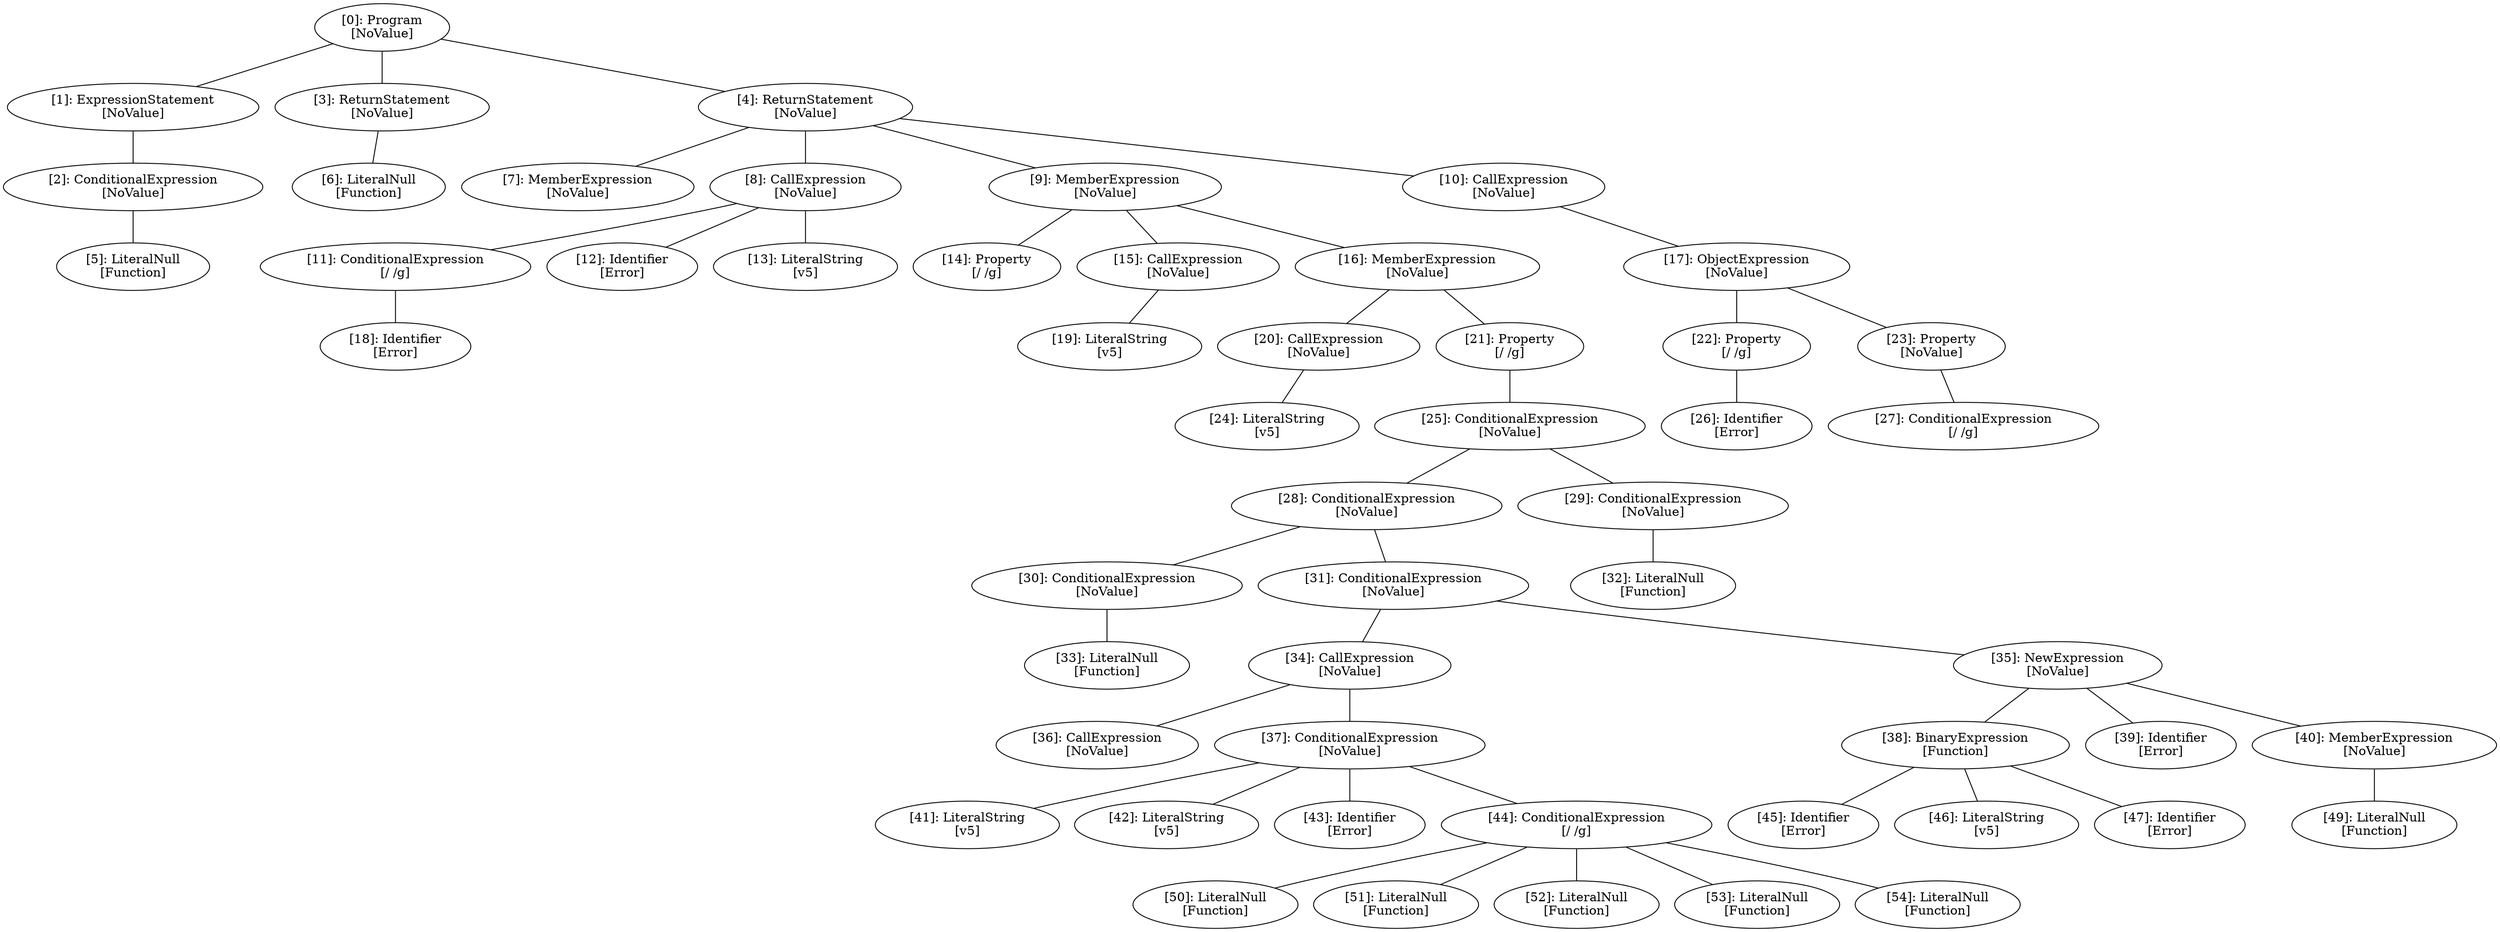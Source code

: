 // Result
graph {
	0 [label="[0]: Program
[NoValue]"]
	1 [label="[1]: ExpressionStatement
[NoValue]"]
	2 [label="[2]: ConditionalExpression
[NoValue]"]
	3 [label="[3]: ReturnStatement
[NoValue]"]
	4 [label="[4]: ReturnStatement
[NoValue]"]
	5 [label="[5]: LiteralNull
[Function]"]
	6 [label="[6]: LiteralNull
[Function]"]
	7 [label="[7]: MemberExpression
[NoValue]"]
	8 [label="[8]: CallExpression
[NoValue]"]
	9 [label="[9]: MemberExpression
[NoValue]"]
	10 [label="[10]: CallExpression
[NoValue]"]
	11 [label="[11]: ConditionalExpression
[/ /g]"]
	12 [label="[12]: Identifier
[Error]"]
	13 [label="[13]: LiteralString
[v5]"]
	14 [label="[14]: Property
[/ /g]"]
	15 [label="[15]: CallExpression
[NoValue]"]
	16 [label="[16]: MemberExpression
[NoValue]"]
	17 [label="[17]: ObjectExpression
[NoValue]"]
	18 [label="[18]: Identifier
[Error]"]
	19 [label="[19]: LiteralString
[v5]"]
	20 [label="[20]: CallExpression
[NoValue]"]
	21 [label="[21]: Property
[/ /g]"]
	22 [label="[22]: Property
[/ /g]"]
	23 [label="[23]: Property
[NoValue]"]
	24 [label="[24]: LiteralString
[v5]"]
	25 [label="[25]: ConditionalExpression
[NoValue]"]
	26 [label="[26]: Identifier
[Error]"]
	27 [label="[27]: ConditionalExpression
[/ /g]"]
	28 [label="[28]: ConditionalExpression
[NoValue]"]
	29 [label="[29]: ConditionalExpression
[NoValue]"]
	30 [label="[30]: ConditionalExpression
[NoValue]"]
	31 [label="[31]: ConditionalExpression
[NoValue]"]
	32 [label="[32]: LiteralNull
[Function]"]
	33 [label="[33]: LiteralNull
[Function]"]
	34 [label="[34]: CallExpression
[NoValue]"]
	35 [label="[35]: NewExpression
[NoValue]"]
	36 [label="[36]: CallExpression
[NoValue]"]
	37 [label="[37]: ConditionalExpression
[NoValue]"]
	38 [label="[38]: BinaryExpression
[Function]"]
	39 [label="[39]: Identifier
[Error]"]
	40 [label="[40]: MemberExpression
[NoValue]"]
	41 [label="[41]: LiteralString
[v5]"]
	42 [label="[42]: LiteralString
[v5]"]
	43 [label="[43]: Identifier
[Error]"]
	44 [label="[44]: ConditionalExpression
[/ /g]"]
	45 [label="[45]: Identifier
[Error]"]
	46 [label="[46]: LiteralString
[v5]"]
	47 [label="[47]: Identifier
[Error]"]
	49 [label="[49]: LiteralNull
[Function]"]
	50 [label="[50]: LiteralNull
[Function]"]
	51 [label="[51]: LiteralNull
[Function]"]
	52 [label="[52]: LiteralNull
[Function]"]
	53 [label="[53]: LiteralNull
[Function]"]
	54 [label="[54]: LiteralNull
[Function]"]
	0 -- 1
	0 -- 3
	0 -- 4
	1 -- 2
	2 -- 5
	3 -- 6
	4 -- 7
	4 -- 8
	4 -- 9
	4 -- 10
	8 -- 11
	8 -- 12
	8 -- 13
	9 -- 14
	9 -- 15
	9 -- 16
	10 -- 17
	11 -- 18
	15 -- 19
	16 -- 20
	16 -- 21
	17 -- 22
	17 -- 23
	20 -- 24
	21 -- 25
	22 -- 26
	23 -- 27
	25 -- 28
	25 -- 29
	28 -- 30
	28 -- 31
	29 -- 32
	30 -- 33
	31 -- 34
	31 -- 35
	34 -- 36
	34 -- 37
	35 -- 38
	35 -- 39
	35 -- 40
	37 -- 41
	37 -- 42
	37 -- 43
	37 -- 44
	38 -- 45
	38 -- 46
	38 -- 47
	40 -- 49
	44 -- 50
	44 -- 51
	44 -- 52
	44 -- 53
	44 -- 54
}
